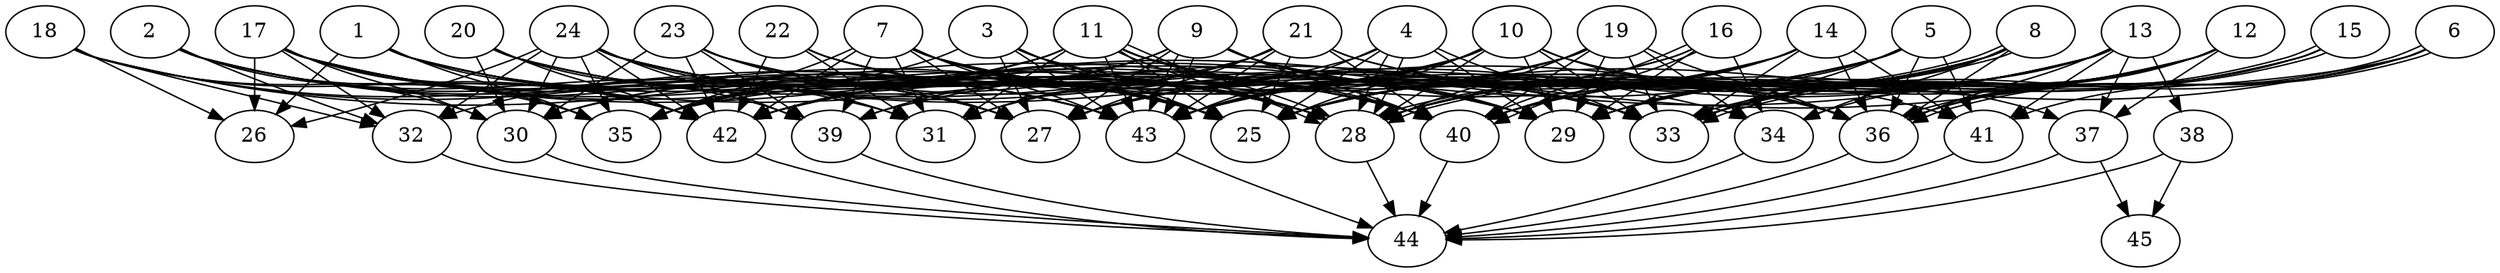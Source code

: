 // DAG (tier=3-complex, mode=compute, n=45, ccr=0.461, fat=0.820, density=0.774, regular=0.379, jump=0.332, mindata=1048576, maxdata=16777216)
// DAG automatically generated by daggen at Sun Aug 24 16:33:34 2025
// /home/ermia/Project/Environments/daggen/bin/daggen --dot --ccr 0.461 --fat 0.820 --regular 0.379 --density 0.774 --jump 0.332 --mindata 1048576 --maxdata 16777216 -n 45 
digraph G {
  1 [size="927595007744901120", alpha="0.10", expect_size="463797503872450560"]
  1 -> 25 [size ="510755573071872"]
  1 -> 26 [size ="510755573071872"]
  1 -> 27 [size ="510755573071872"]
  1 -> 33 [size ="510755573071872"]
  1 -> 35 [size ="510755573071872"]
  1 -> 42 [size ="510755573071872"]
  1 -> 43 [size ="510755573071872"]
  2 [size="2967865986116795498496", alpha="0.07", expect_size="1483932993058397749248"]
  2 -> 25 [size ="1652162820046848"]
  2 -> 27 [size ="1652162820046848"]
  2 -> 30 [size ="1652162820046848"]
  2 -> 31 [size ="1652162820046848"]
  2 -> 32 [size ="1652162820046848"]
  2 -> 42 [size ="1652162820046848"]
  2 -> 43 [size ="1652162820046848"]
  3 [size="883604021035101323264", alpha="0.13", expect_size="441802010517550661632"]
  3 -> 25 [size ="736650988617728"]
  3 -> 27 [size ="736650988617728"]
  3 -> 28 [size ="736650988617728"]
  3 -> 29 [size ="736650988617728"]
  3 -> 35 [size ="736650988617728"]
  3 -> 43 [size ="736650988617728"]
  4 [size="18160462912279156", alpha="0.12", expect_size="9080231456139578"]
  4 -> 25 [size ="1155590889930752"]
  4 -> 28 [size ="1155590889930752"]
  4 -> 28 [size ="1155590889930752"]
  4 -> 29 [size ="1155590889930752"]
  4 -> 31 [size ="1155590889930752"]
  4 -> 33 [size ="1155590889930752"]
  4 -> 43 [size ="1155590889930752"]
  5 [size="2574265939406598656", alpha="0.00", expect_size="1287132969703299328"]
  5 -> 25 [size ="976274117885952"]
  5 -> 28 [size ="976274117885952"]
  5 -> 29 [size ="976274117885952"]
  5 -> 33 [size ="976274117885952"]
  5 -> 36 [size ="976274117885952"]
  5 -> 39 [size ="976274117885952"]
  5 -> 41 [size ="976274117885952"]
  5 -> 43 [size ="976274117885952"]
  6 [size="265598326036423552", alpha="0.01", expect_size="132799163018211776"]
  6 -> 25 [size ="149033897164800"]
  6 -> 33 [size ="149033897164800"]
  6 -> 35 [size ="149033897164800"]
  6 -> 36 [size ="149033897164800"]
  6 -> 36 [size ="149033897164800"]
  6 -> 41 [size ="149033897164800"]
  7 [size="28663194760214220", alpha="0.02", expect_size="14331597380107110"]
  7 -> 25 [size ="683408787243008"]
  7 -> 27 [size ="683408787243008"]
  7 -> 28 [size ="683408787243008"]
  7 -> 31 [size ="683408787243008"]
  7 -> 33 [size ="683408787243008"]
  7 -> 35 [size ="683408787243008"]
  7 -> 36 [size ="683408787243008"]
  7 -> 39 [size ="683408787243008"]
  7 -> 40 [size ="683408787243008"]
  7 -> 42 [size ="683408787243008"]
  7 -> 43 [size ="683408787243008"]
  8 [size="73786976294838206464", alpha="0.13", expect_size="36893488147419103232"]
  8 -> 25 [size ="140737488355328"]
  8 -> 28 [size ="140737488355328"]
  8 -> 28 [size ="140737488355328"]
  8 -> 29 [size ="140737488355328"]
  8 -> 33 [size ="140737488355328"]
  8 -> 34 [size ="140737488355328"]
  8 -> 36 [size ="140737488355328"]
  8 -> 40 [size ="140737488355328"]
  8 -> 43 [size ="140737488355328"]
  9 [size="2078084057961408233472", alpha="0.12", expect_size="1039042028980704116736"]
  9 -> 27 [size ="1302762935549952"]
  9 -> 29 [size ="1302762935549952"]
  9 -> 33 [size ="1302762935549952"]
  9 -> 36 [size ="1302762935549952"]
  9 -> 39 [size ="1302762935549952"]
  9 -> 40 [size ="1302762935549952"]
  9 -> 42 [size ="1302762935549952"]
  9 -> 43 [size ="1302762935549952"]
  9 -> 43 [size ="1302762935549952"]
  10 [size="24681752978211648", alpha="0.20", expect_size="12340876489105824"]
  10 -> 25 [size ="507227047723008"]
  10 -> 27 [size ="507227047723008"]
  10 -> 28 [size ="507227047723008"]
  10 -> 29 [size ="507227047723008"]
  10 -> 30 [size ="507227047723008"]
  10 -> 33 [size ="507227047723008"]
  10 -> 35 [size ="507227047723008"]
  10 -> 36 [size ="507227047723008"]
  10 -> 37 [size ="507227047723008"]
  10 -> 43 [size ="507227047723008"]
  11 [size="2371007583016768765952", alpha="0.10", expect_size="1185503791508384382976"]
  11 -> 25 [size ="1422477095862272"]
  11 -> 28 [size ="1422477095862272"]
  11 -> 28 [size ="1422477095862272"]
  11 -> 29 [size ="1422477095862272"]
  11 -> 30 [size ="1422477095862272"]
  11 -> 31 [size ="1422477095862272"]
  11 -> 32 [size ="1422477095862272"]
  11 -> 33 [size ="1422477095862272"]
  11 -> 35 [size ="1422477095862272"]
  11 -> 36 [size ="1422477095862272"]
  11 -> 40 [size ="1422477095862272"]
  11 -> 43 [size ="1422477095862272"]
  12 [size="2230230661311491997696", alpha="0.08", expect_size="1115115330655745998848"]
  12 -> 25 [size ="1365598953013248"]
  12 -> 28 [size ="1365598953013248"]
  12 -> 29 [size ="1365598953013248"]
  12 -> 33 [size ="1365598953013248"]
  12 -> 34 [size ="1365598953013248"]
  12 -> 36 [size ="1365598953013248"]
  12 -> 37 [size ="1365598953013248"]
  12 -> 40 [size ="1365598953013248"]
  12 -> 42 [size ="1365598953013248"]
  13 [size="1373159480296493824", alpha="0.16", expect_size="686579740148246912"]
  13 -> 25 [size ="876176683827200"]
  13 -> 27 [size ="876176683827200"]
  13 -> 28 [size ="876176683827200"]
  13 -> 29 [size ="876176683827200"]
  13 -> 33 [size ="876176683827200"]
  13 -> 36 [size ="876176683827200"]
  13 -> 37 [size ="876176683827200"]
  13 -> 38 [size ="876176683827200"]
  13 -> 40 [size ="876176683827200"]
  13 -> 41 [size ="876176683827200"]
  13 -> 42 [size ="876176683827200"]
  13 -> 43 [size ="876176683827200"]
  14 [size="30764967484460704", alpha="0.11", expect_size="15382483742230352"]
  14 -> 27 [size ="20967837401088"]
  14 -> 28 [size ="20967837401088"]
  14 -> 33 [size ="20967837401088"]
  14 -> 36 [size ="20967837401088"]
  14 -> 40 [size ="20967837401088"]
  14 -> 41 [size ="20967837401088"]
  14 -> 42 [size ="20967837401088"]
  15 [size="17471077956762730496", alpha="0.06", expect_size="8735538978381365248"]
  15 -> 29 [size ="53864560590848"]
  15 -> 33 [size ="53864560590848"]
  15 -> 33 [size ="53864560590848"]
  15 -> 36 [size ="53864560590848"]
  15 -> 40 [size ="53864560590848"]
  16 [size="78452784206870048", alpha="0.12", expect_size="39226392103435024"]
  16 -> 25 [size ="1630338388328448"]
  16 -> 29 [size ="1630338388328448"]
  16 -> 34 [size ="1630338388328448"]
  16 -> 40 [size ="1630338388328448"]
  16 -> 40 [size ="1630338388328448"]
  16 -> 43 [size ="1630338388328448"]
  17 [size="3710813014047133270016", alpha="0.07", expect_size="1855406507023566635008"]
  17 -> 26 [size ="1917502921637888"]
  17 -> 27 [size ="1917502921637888"]
  17 -> 28 [size ="1917502921637888"]
  17 -> 29 [size ="1917502921637888"]
  17 -> 30 [size ="1917502921637888"]
  17 -> 32 [size ="1917502921637888"]
  17 -> 35 [size ="1917502921637888"]
  17 -> 40 [size ="1917502921637888"]
  17 -> 42 [size ="1917502921637888"]
  17 -> 43 [size ="1917502921637888"]
  18 [size="1124153592085346048", alpha="0.12", expect_size="562076796042673024"]
  18 -> 25 [size ="1565506528083968"]
  18 -> 26 [size ="1565506528083968"]
  18 -> 32 [size ="1565506528083968"]
  18 -> 35 [size ="1565506528083968"]
  18 -> 40 [size ="1565506528083968"]
  18 -> 42 [size ="1565506528083968"]
  18 -> 43 [size ="1565506528083968"]
  19 [size="2146353534915997335552", alpha="0.10", expect_size="1073176767457998667776"]
  19 -> 27 [size ="1331141302812672"]
  19 -> 28 [size ="1331141302812672"]
  19 -> 29 [size ="1331141302812672"]
  19 -> 33 [size ="1331141302812672"]
  19 -> 34 [size ="1331141302812672"]
  19 -> 36 [size ="1331141302812672"]
  19 -> 40 [size ="1331141302812672"]
  19 -> 42 [size ="1331141302812672"]
  19 -> 43 [size ="1331141302812672"]
  20 [size="22411296409728692", alpha="0.07", expect_size="11205648204864346"]
  20 -> 28 [size ="1253682708480000"]
  20 -> 30 [size ="1253682708480000"]
  20 -> 39 [size ="1253682708480000"]
  20 -> 40 [size ="1253682708480000"]
  20 -> 42 [size ="1253682708480000"]
  20 -> 43 [size ="1253682708480000"]
  21 [size="1201987864174640896", alpha="0.13", expect_size="600993932087320448"]
  21 -> 25 [size ="970310497075200"]
  21 -> 27 [size ="970310497075200"]
  21 -> 31 [size ="970310497075200"]
  21 -> 36 [size ="970310497075200"]
  21 -> 40 [size ="970310497075200"]
  21 -> 41 [size ="970310497075200"]
  21 -> 42 [size ="970310497075200"]
  21 -> 43 [size ="970310497075200"]
  22 [size="13831660343519382", alpha="0.18", expect_size="6915830171759691"]
  22 -> 25 [size ="1563673516572672"]
  22 -> 28 [size ="1563673516572672"]
  22 -> 31 [size ="1563673516572672"]
  22 -> 40 [size ="1563673516572672"]
  22 -> 42 [size ="1563673516572672"]
  23 [size="63297390579005688", alpha="0.10", expect_size="31648695289502844"]
  23 -> 25 [size ="1090566049759232"]
  23 -> 27 [size ="1090566049759232"]
  23 -> 28 [size ="1090566049759232"]
  23 -> 30 [size ="1090566049759232"]
  23 -> 33 [size ="1090566049759232"]
  23 -> 39 [size ="1090566049759232"]
  23 -> 42 [size ="1090566049759232"]
  24 [size="714560452288034176", alpha="0.11", expect_size="357280226144017088"]
  24 -> 25 [size ="906090870996992"]
  24 -> 26 [size ="906090870996992"]
  24 -> 28 [size ="906090870996992"]
  24 -> 29 [size ="906090870996992"]
  24 -> 30 [size ="906090870996992"]
  24 -> 31 [size ="906090870996992"]
  24 -> 32 [size ="906090870996992"]
  24 -> 33 [size ="906090870996992"]
  24 -> 34 [size ="906090870996992"]
  24 -> 35 [size ="906090870996992"]
  24 -> 36 [size ="906090870996992"]
  24 -> 39 [size ="906090870996992"]
  24 -> 42 [size ="906090870996992"]
  25 [size="130073534878091051008", alpha="0.02", expect_size="65036767439045525504"]
  26 [size="418016605079766784", alpha="0.03", expect_size="209008302539883392"]
  27 [size="363191649684531456", alpha="0.19", expect_size="181595824842265728"]
  28 [size="3982250455778182823936", alpha="0.11", expect_size="1991125227889091411968"]
  28 -> 44 [size ="2009905787568128"]
  29 [size="3798378793205520924672", alpha="0.15", expect_size="1899189396602760462336"]
  30 [size="465418069148558163968", alpha="0.02", expect_size="232709034574279081984"]
  30 -> 44 [size ="480454369083392"]
  31 [size="313350117447211941888", alpha="0.20", expect_size="156675058723605970944"]
  32 [size="5549896061666983936", alpha="0.06", expect_size="2774948030833491968"]
  32 -> 44 [size ="25077248688128"]
  33 [size="1193930745702252544", alpha="0.08", expect_size="596965372851126272"]
  34 [size="10483123244146674", alpha="0.17", expect_size="5241561622073337"]
  34 -> 44 [size ="914654926733312"]
  35 [size="1635485822829165824", alpha="0.15", expect_size="817742911414582912"]
  36 [size="2919282376050560991232", alpha="0.15", expect_size="1459641188025280495616"]
  36 -> 44 [size ="1634082794504192"]
  37 [size="595716639363182886912", alpha="0.18", expect_size="297858319681591443456"]
  37 -> 44 [size ="566391170138112"]
  37 -> 45 [size ="566391170138112"]
  38 [size="566703556010404", alpha="0.08", expect_size="283351778005202"]
  38 -> 44 [size ="31052747767808"]
  38 -> 45 [size ="31052747767808"]
  39 [size="1570986897796842", alpha="0.02", expect_size="785493448898421"]
  39 -> 44 [size ="37029001822208"]
  40 [size="253434243336634368000", alpha="0.07", expect_size="126717121668317184000"]
  40 -> 44 [size ="320381072179200"]
  41 [size="176411987437150011392", alpha="0.18", expect_size="88205993718575005696"]
  41 -> 44 [size ="251637511749632"]
  42 [size="2059234547529629696", alpha="0.14", expect_size="1029617273764814848"]
  42 -> 44 [size ="1695292848078848"]
  43 [size="955331698471225786368", alpha="0.08", expect_size="477665849235612893184"]
  43 -> 44 [size ="775995934113792"]
  44 [size="1021463758964260864000", alpha="0.01", expect_size="510731879482130432000"]
  45 [size="841012812666056960", alpha="0.09", expect_size="420506406333028480"]
}